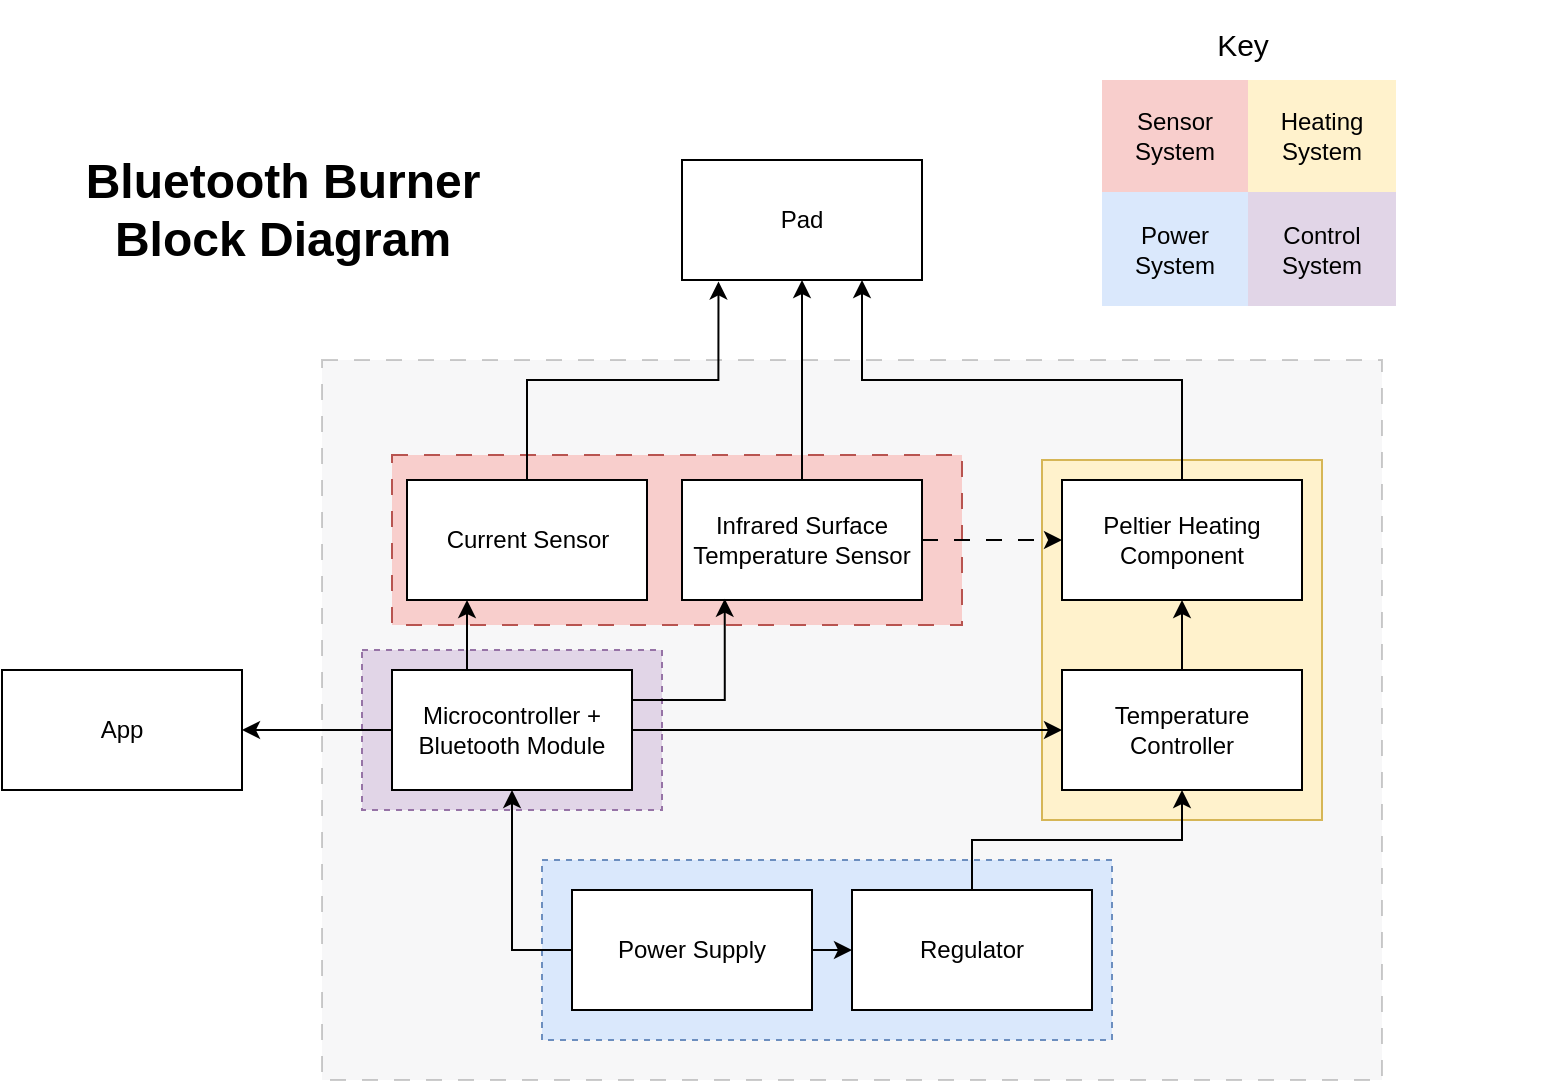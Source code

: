<mxfile version="23.1.1" type="github">
  <diagram id="R2lEEEUBdFMjLlhIrx00" name="Page-1">
    <mxGraphModel dx="1050" dy="665" grid="1" gridSize="10" guides="1" tooltips="1" connect="1" arrows="1" fold="1" page="1" pageScale="1" pageWidth="850" pageHeight="1100" math="0" shadow="0" extFonts="Permanent Marker^https://fonts.googleapis.com/css?family=Permanent+Marker">
      <root>
        <mxCell id="0" />
        <mxCell id="1" parent="0" />
        <mxCell id="Lt4sIG0qt5cg9dwQDyGw-46" value="" style="rounded=0;whiteSpace=wrap;html=1;dashed=1;dashPattern=8 8;shadow=0;fillColor=#D8D8DB;opacity=20;" vertex="1" parent="1">
          <mxGeometry x="200" y="200" width="530" height="360" as="geometry" />
        </mxCell>
        <mxCell id="Lt4sIG0qt5cg9dwQDyGw-45" value="" style="rounded=0;whiteSpace=wrap;html=1;fillColor=#e1d5e7;strokeColor=#9673a6;dashed=1;" vertex="1" parent="1">
          <mxGeometry x="220" y="345" width="150" height="80" as="geometry" />
        </mxCell>
        <mxCell id="Lt4sIG0qt5cg9dwQDyGw-44" value="" style="rounded=0;whiteSpace=wrap;html=1;fillColor=#fff2cc;strokeColor=#d6b656;" vertex="1" parent="1">
          <mxGeometry x="560" y="250" width="140" height="180" as="geometry" />
        </mxCell>
        <mxCell id="Lt4sIG0qt5cg9dwQDyGw-42" value="" style="rounded=0;whiteSpace=wrap;html=1;fillColor=#f8cecc;strokeColor=#b85450;dashed=1;dashPattern=8 8;" vertex="1" parent="1">
          <mxGeometry x="235" y="247.5" width="285" height="85" as="geometry" />
        </mxCell>
        <mxCell id="Lt4sIG0qt5cg9dwQDyGw-6" value="Pad" style="rounded=0;whiteSpace=wrap;html=1;" vertex="1" parent="1">
          <mxGeometry x="380" y="100" width="120" height="60" as="geometry" />
        </mxCell>
        <mxCell id="Lt4sIG0qt5cg9dwQDyGw-19" value="App" style="rounded=0;whiteSpace=wrap;html=1;" vertex="1" parent="1">
          <mxGeometry x="40" y="355" width="120" height="60" as="geometry" />
        </mxCell>
        <mxCell id="Lt4sIG0qt5cg9dwQDyGw-20" style="edgeStyle=orthogonalEdgeStyle;rounded=0;orthogonalLoop=1;jettySize=auto;html=1;exitX=0.5;exitY=0;exitDx=0;exitDy=0;entryX=0.152;entryY=1.012;entryDx=0;entryDy=0;entryPerimeter=0;" edge="1" parent="1" source="Lt4sIG0qt5cg9dwQDyGw-5" target="Lt4sIG0qt5cg9dwQDyGw-6">
          <mxGeometry relative="1" as="geometry" />
        </mxCell>
        <mxCell id="Lt4sIG0qt5cg9dwQDyGw-22" style="edgeStyle=orthogonalEdgeStyle;rounded=0;orthogonalLoop=1;jettySize=auto;html=1;exitX=0.5;exitY=0;exitDx=0;exitDy=0;entryX=0.5;entryY=1;entryDx=0;entryDy=0;" edge="1" parent="1" source="Lt4sIG0qt5cg9dwQDyGw-4" target="Lt4sIG0qt5cg9dwQDyGw-6">
          <mxGeometry relative="1" as="geometry" />
        </mxCell>
        <mxCell id="Lt4sIG0qt5cg9dwQDyGw-23" style="edgeStyle=orthogonalEdgeStyle;rounded=0;orthogonalLoop=1;jettySize=auto;html=1;exitX=0.5;exitY=0;exitDx=0;exitDy=0;entryX=0.75;entryY=1;entryDx=0;entryDy=0;" edge="1" parent="1" source="Lt4sIG0qt5cg9dwQDyGw-3" target="Lt4sIG0qt5cg9dwQDyGw-6">
          <mxGeometry relative="1" as="geometry">
            <mxPoint x="501" y="160" as="targetPoint" />
          </mxGeometry>
        </mxCell>
        <mxCell id="Lt4sIG0qt5cg9dwQDyGw-27" style="edgeStyle=orthogonalEdgeStyle;rounded=0;orthogonalLoop=1;jettySize=auto;html=1;exitX=0;exitY=0.5;exitDx=0;exitDy=0;entryX=1;entryY=0.5;entryDx=0;entryDy=0;" edge="1" parent="1" source="Lt4sIG0qt5cg9dwQDyGw-2" target="Lt4sIG0qt5cg9dwQDyGw-19">
          <mxGeometry relative="1" as="geometry" />
        </mxCell>
        <mxCell id="Lt4sIG0qt5cg9dwQDyGw-32" style="edgeStyle=orthogonalEdgeStyle;rounded=0;orthogonalLoop=1;jettySize=auto;html=1;exitX=0.25;exitY=0;exitDx=0;exitDy=0;entryX=0.25;entryY=1;entryDx=0;entryDy=0;" edge="1" parent="1" source="Lt4sIG0qt5cg9dwQDyGw-2" target="Lt4sIG0qt5cg9dwQDyGw-5">
          <mxGeometry relative="1" as="geometry" />
        </mxCell>
        <mxCell id="Lt4sIG0qt5cg9dwQDyGw-2" value="Microcontroller + Bluetooth Module" style="rounded=0;whiteSpace=wrap;html=1;" vertex="1" parent="1">
          <mxGeometry x="235" y="355" width="120" height="60" as="geometry" />
        </mxCell>
        <mxCell id="Lt4sIG0qt5cg9dwQDyGw-3" value="Peltier Heating Component" style="rounded=0;whiteSpace=wrap;html=1;" vertex="1" parent="1">
          <mxGeometry x="570" y="260" width="120" height="60" as="geometry" />
        </mxCell>
        <mxCell id="Lt4sIG0qt5cg9dwQDyGw-40" style="edgeStyle=orthogonalEdgeStyle;rounded=0;orthogonalLoop=1;jettySize=auto;html=1;exitX=1;exitY=0.5;exitDx=0;exitDy=0;entryX=0;entryY=0.5;entryDx=0;entryDy=0;dashed=1;dashPattern=8 8;" edge="1" parent="1" source="Lt4sIG0qt5cg9dwQDyGw-4" target="Lt4sIG0qt5cg9dwQDyGw-3">
          <mxGeometry relative="1" as="geometry" />
        </mxCell>
        <mxCell id="Lt4sIG0qt5cg9dwQDyGw-4" value="Infrared Surface Temperature Sensor" style="rounded=0;whiteSpace=wrap;html=1;" vertex="1" parent="1">
          <mxGeometry x="380" y="260" width="120" height="60" as="geometry" />
        </mxCell>
        <mxCell id="Lt4sIG0qt5cg9dwQDyGw-5" value="Current Sensor" style="rounded=0;whiteSpace=wrap;html=1;" vertex="1" parent="1">
          <mxGeometry x="242.5" y="260" width="120" height="60" as="geometry" />
        </mxCell>
        <mxCell id="Lt4sIG0qt5cg9dwQDyGw-28" value="" style="group" vertex="1" connectable="0" parent="1">
          <mxGeometry x="310" y="450" width="285" height="90" as="geometry" />
        </mxCell>
        <mxCell id="Lt4sIG0qt5cg9dwQDyGw-10" value="" style="rounded=0;whiteSpace=wrap;html=1;glass=0;dashed=1;fillColor=#dae8fc;strokeColor=#6c8ebf;" vertex="1" parent="Lt4sIG0qt5cg9dwQDyGw-28">
          <mxGeometry width="285" height="90" as="geometry" />
        </mxCell>
        <mxCell id="Lt4sIG0qt5cg9dwQDyGw-31" style="edgeStyle=orthogonalEdgeStyle;rounded=0;orthogonalLoop=1;jettySize=auto;html=1;exitX=1;exitY=0.5;exitDx=0;exitDy=0;entryX=0;entryY=0.5;entryDx=0;entryDy=0;" edge="1" parent="Lt4sIG0qt5cg9dwQDyGw-28" source="Lt4sIG0qt5cg9dwQDyGw-8" target="Lt4sIG0qt5cg9dwQDyGw-9">
          <mxGeometry relative="1" as="geometry" />
        </mxCell>
        <mxCell id="Lt4sIG0qt5cg9dwQDyGw-8" value="Power Supply" style="rounded=0;whiteSpace=wrap;html=1;" vertex="1" parent="Lt4sIG0qt5cg9dwQDyGw-28">
          <mxGeometry x="15" y="15" width="120" height="60" as="geometry" />
        </mxCell>
        <mxCell id="Lt4sIG0qt5cg9dwQDyGw-9" value="Regulator" style="rounded=0;whiteSpace=wrap;html=1;" vertex="1" parent="Lt4sIG0qt5cg9dwQDyGw-28">
          <mxGeometry x="155" y="15" width="120" height="60" as="geometry" />
        </mxCell>
        <mxCell id="Lt4sIG0qt5cg9dwQDyGw-29" style="edgeStyle=orthogonalEdgeStyle;rounded=0;orthogonalLoop=1;jettySize=auto;html=1;exitX=0;exitY=0.5;exitDx=0;exitDy=0;entryX=0.5;entryY=1;entryDx=0;entryDy=0;" edge="1" parent="1" source="Lt4sIG0qt5cg9dwQDyGw-8" target="Lt4sIG0qt5cg9dwQDyGw-2">
          <mxGeometry relative="1" as="geometry" />
        </mxCell>
        <mxCell id="Lt4sIG0qt5cg9dwQDyGw-34" style="edgeStyle=orthogonalEdgeStyle;rounded=0;orthogonalLoop=1;jettySize=auto;html=1;exitX=1;exitY=0.25;exitDx=0;exitDy=0;entryX=0.178;entryY=0.989;entryDx=0;entryDy=0;entryPerimeter=0;" edge="1" parent="1" source="Lt4sIG0qt5cg9dwQDyGw-2" target="Lt4sIG0qt5cg9dwQDyGw-4">
          <mxGeometry relative="1" as="geometry" />
        </mxCell>
        <mxCell id="Lt4sIG0qt5cg9dwQDyGw-43" style="edgeStyle=orthogonalEdgeStyle;rounded=0;orthogonalLoop=1;jettySize=auto;html=1;exitX=0.5;exitY=0;exitDx=0;exitDy=0;entryX=0.5;entryY=1;entryDx=0;entryDy=0;" edge="1" parent="1" source="Lt4sIG0qt5cg9dwQDyGw-35" target="Lt4sIG0qt5cg9dwQDyGw-3">
          <mxGeometry relative="1" as="geometry" />
        </mxCell>
        <mxCell id="Lt4sIG0qt5cg9dwQDyGw-35" value="Temperature Controller" style="rounded=0;whiteSpace=wrap;html=1;" vertex="1" parent="1">
          <mxGeometry x="570" y="355" width="120" height="60" as="geometry" />
        </mxCell>
        <mxCell id="Lt4sIG0qt5cg9dwQDyGw-37" style="edgeStyle=orthogonalEdgeStyle;rounded=0;orthogonalLoop=1;jettySize=auto;html=1;entryX=0;entryY=0.5;entryDx=0;entryDy=0;" edge="1" parent="1" source="Lt4sIG0qt5cg9dwQDyGw-2" target="Lt4sIG0qt5cg9dwQDyGw-35">
          <mxGeometry relative="1" as="geometry" />
        </mxCell>
        <mxCell id="Lt4sIG0qt5cg9dwQDyGw-39" style="edgeStyle=orthogonalEdgeStyle;rounded=0;orthogonalLoop=1;jettySize=auto;html=1;exitX=0.5;exitY=0;exitDx=0;exitDy=0;entryX=0.5;entryY=1;entryDx=0;entryDy=0;" edge="1" parent="1" source="Lt4sIG0qt5cg9dwQDyGw-9" target="Lt4sIG0qt5cg9dwQDyGw-35">
          <mxGeometry relative="1" as="geometry" />
        </mxCell>
        <mxCell id="Lt4sIG0qt5cg9dwQDyGw-73" value="Bluetooth Burner&lt;br&gt;Block Diagram" style="text;strokeColor=none;fillColor=none;html=1;fontSize=24;fontStyle=1;verticalAlign=middle;align=center;" vertex="1" parent="1">
          <mxGeometry x="150" y="110" width="60" height="30" as="geometry" />
        </mxCell>
        <mxCell id="Lt4sIG0qt5cg9dwQDyGw-74" value="&lt;span style=&quot;font-weight: normal;&quot;&gt;&lt;font style=&quot;font-size: 15px;&quot;&gt;Key&lt;/font&gt;&lt;/span&gt;" style="text;strokeColor=none;fillColor=none;html=1;fontSize=24;fontStyle=1;verticalAlign=middle;align=center;" vertex="1" parent="1">
          <mxGeometry x="610" y="20" width="100" height="40" as="geometry" />
        </mxCell>
        <mxCell id="Lt4sIG0qt5cg9dwQDyGw-47" value="" style="shape=table;html=1;whiteSpace=wrap;startSize=0;container=1;collapsible=0;childLayout=tableLayout;columnLines=0;rowLines=0;fontSize=16;strokeColor=none;fillColor=none;" vertex="1" parent="1">
          <mxGeometry x="590" y="30" width="220" height="143" as="geometry" />
        </mxCell>
        <mxCell id="Lt4sIG0qt5cg9dwQDyGw-48" value="" style="shape=tableRow;horizontal=0;startSize=0;swimlaneHead=0;swimlaneBody=0;top=0;left=0;bottom=0;right=0;collapsible=0;dropTarget=0;fillColor=none;points=[[0,0.5],[1,0.5]];portConstraint=eastwest;fontSize=16;strokeColor=inherit;" vertex="1" parent="Lt4sIG0qt5cg9dwQDyGw-47">
          <mxGeometry width="220" height="30" as="geometry" />
        </mxCell>
        <mxCell id="Lt4sIG0qt5cg9dwQDyGw-49" value="" style="shape=partialRectangle;html=1;whiteSpace=wrap;connectable=0;fillColor=none;top=0;left=0;bottom=0;right=0;overflow=hidden;fontSize=12;strokeColor=inherit;" vertex="1" parent="Lt4sIG0qt5cg9dwQDyGw-48">
          <mxGeometry width="73" height="30" as="geometry">
            <mxRectangle width="73" height="30" as="alternateBounds" />
          </mxGeometry>
        </mxCell>
        <mxCell id="Lt4sIG0qt5cg9dwQDyGw-50" value="" style="shape=partialRectangle;html=1;whiteSpace=wrap;connectable=0;fillColor=none;top=0;left=0;bottom=0;right=0;overflow=hidden;fontSize=12;strokeColor=inherit;" vertex="1" parent="Lt4sIG0qt5cg9dwQDyGw-48">
          <mxGeometry x="73" width="74" height="30" as="geometry">
            <mxRectangle width="74" height="30" as="alternateBounds" />
          </mxGeometry>
        </mxCell>
        <mxCell id="Lt4sIG0qt5cg9dwQDyGw-51" value="" style="shape=partialRectangle;html=1;whiteSpace=wrap;connectable=0;fillColor=none;top=0;left=0;bottom=0;right=0;overflow=hidden;fontSize=12;strokeColor=inherit;" vertex="1" parent="Lt4sIG0qt5cg9dwQDyGw-48">
          <mxGeometry x="147" width="73" height="30" as="geometry">
            <mxRectangle width="73" height="30" as="alternateBounds" />
          </mxGeometry>
        </mxCell>
        <mxCell id="Lt4sIG0qt5cg9dwQDyGw-52" value="" style="shape=tableRow;horizontal=0;startSize=0;swimlaneHead=0;swimlaneBody=0;top=0;left=0;bottom=0;right=0;collapsible=0;dropTarget=0;fillColor=none;points=[[0,0.5],[1,0.5]];portConstraint=eastwest;fontSize=16;strokeColor=inherit;" vertex="1" parent="Lt4sIG0qt5cg9dwQDyGw-47">
          <mxGeometry y="30" width="220" height="56" as="geometry" />
        </mxCell>
        <mxCell id="Lt4sIG0qt5cg9dwQDyGw-53" value="Sensor System" style="shape=partialRectangle;html=1;whiteSpace=wrap;connectable=0;fillColor=#f8cecc;top=0;left=0;bottom=0;right=0;overflow=hidden;fontSize=12;strokeColor=#b85450;" vertex="1" parent="Lt4sIG0qt5cg9dwQDyGw-52">
          <mxGeometry width="73" height="56" as="geometry">
            <mxRectangle width="73" height="56" as="alternateBounds" />
          </mxGeometry>
        </mxCell>
        <mxCell id="Lt4sIG0qt5cg9dwQDyGw-54" value="Heating System" style="shape=partialRectangle;html=1;whiteSpace=wrap;connectable=0;fillColor=#fff2cc;top=0;left=0;bottom=0;right=0;overflow=hidden;fontSize=12;strokeColor=#d6b656;" vertex="1" parent="Lt4sIG0qt5cg9dwQDyGw-52">
          <mxGeometry x="73" width="74" height="56" as="geometry">
            <mxRectangle width="74" height="56" as="alternateBounds" />
          </mxGeometry>
        </mxCell>
        <mxCell id="Lt4sIG0qt5cg9dwQDyGw-55" value="" style="shape=partialRectangle;html=1;whiteSpace=wrap;connectable=0;fillColor=none;top=0;left=0;bottom=0;right=0;overflow=hidden;fontSize=12;strokeColor=inherit;" vertex="1" parent="Lt4sIG0qt5cg9dwQDyGw-52">
          <mxGeometry x="147" width="73" height="56" as="geometry">
            <mxRectangle width="73" height="56" as="alternateBounds" />
          </mxGeometry>
        </mxCell>
        <mxCell id="Lt4sIG0qt5cg9dwQDyGw-56" value="" style="shape=tableRow;horizontal=0;startSize=0;swimlaneHead=0;swimlaneBody=0;top=0;left=0;bottom=0;right=0;collapsible=0;dropTarget=0;fillColor=none;points=[[0,0.5],[1,0.5]];portConstraint=eastwest;fontSize=16;strokeColor=inherit;" vertex="1" parent="Lt4sIG0qt5cg9dwQDyGw-47">
          <mxGeometry y="86" width="220" height="57" as="geometry" />
        </mxCell>
        <mxCell id="Lt4sIG0qt5cg9dwQDyGw-57" value="Power System" style="shape=partialRectangle;html=1;whiteSpace=wrap;connectable=0;fillColor=#dae8fc;top=0;left=0;bottom=0;right=0;overflow=hidden;fontSize=12;strokeColor=#6c8ebf;" vertex="1" parent="Lt4sIG0qt5cg9dwQDyGw-56">
          <mxGeometry width="73" height="57" as="geometry">
            <mxRectangle width="73" height="57" as="alternateBounds" />
          </mxGeometry>
        </mxCell>
        <mxCell id="Lt4sIG0qt5cg9dwQDyGw-58" value="Control System" style="shape=partialRectangle;html=1;whiteSpace=wrap;connectable=0;fillColor=#e1d5e7;top=0;left=0;bottom=0;right=0;overflow=hidden;fontSize=12;strokeColor=#9673a6;" vertex="1" parent="Lt4sIG0qt5cg9dwQDyGw-56">
          <mxGeometry x="73" width="74" height="57" as="geometry">
            <mxRectangle width="74" height="57" as="alternateBounds" />
          </mxGeometry>
        </mxCell>
        <mxCell id="Lt4sIG0qt5cg9dwQDyGw-59" value="" style="shape=partialRectangle;html=1;whiteSpace=wrap;connectable=0;fillColor=none;top=0;left=0;bottom=0;right=0;overflow=hidden;fontSize=12;strokeColor=inherit;" vertex="1" parent="Lt4sIG0qt5cg9dwQDyGw-56">
          <mxGeometry x="147" width="73" height="57" as="geometry">
            <mxRectangle width="73" height="57" as="alternateBounds" />
          </mxGeometry>
        </mxCell>
      </root>
    </mxGraphModel>
  </diagram>
</mxfile>
